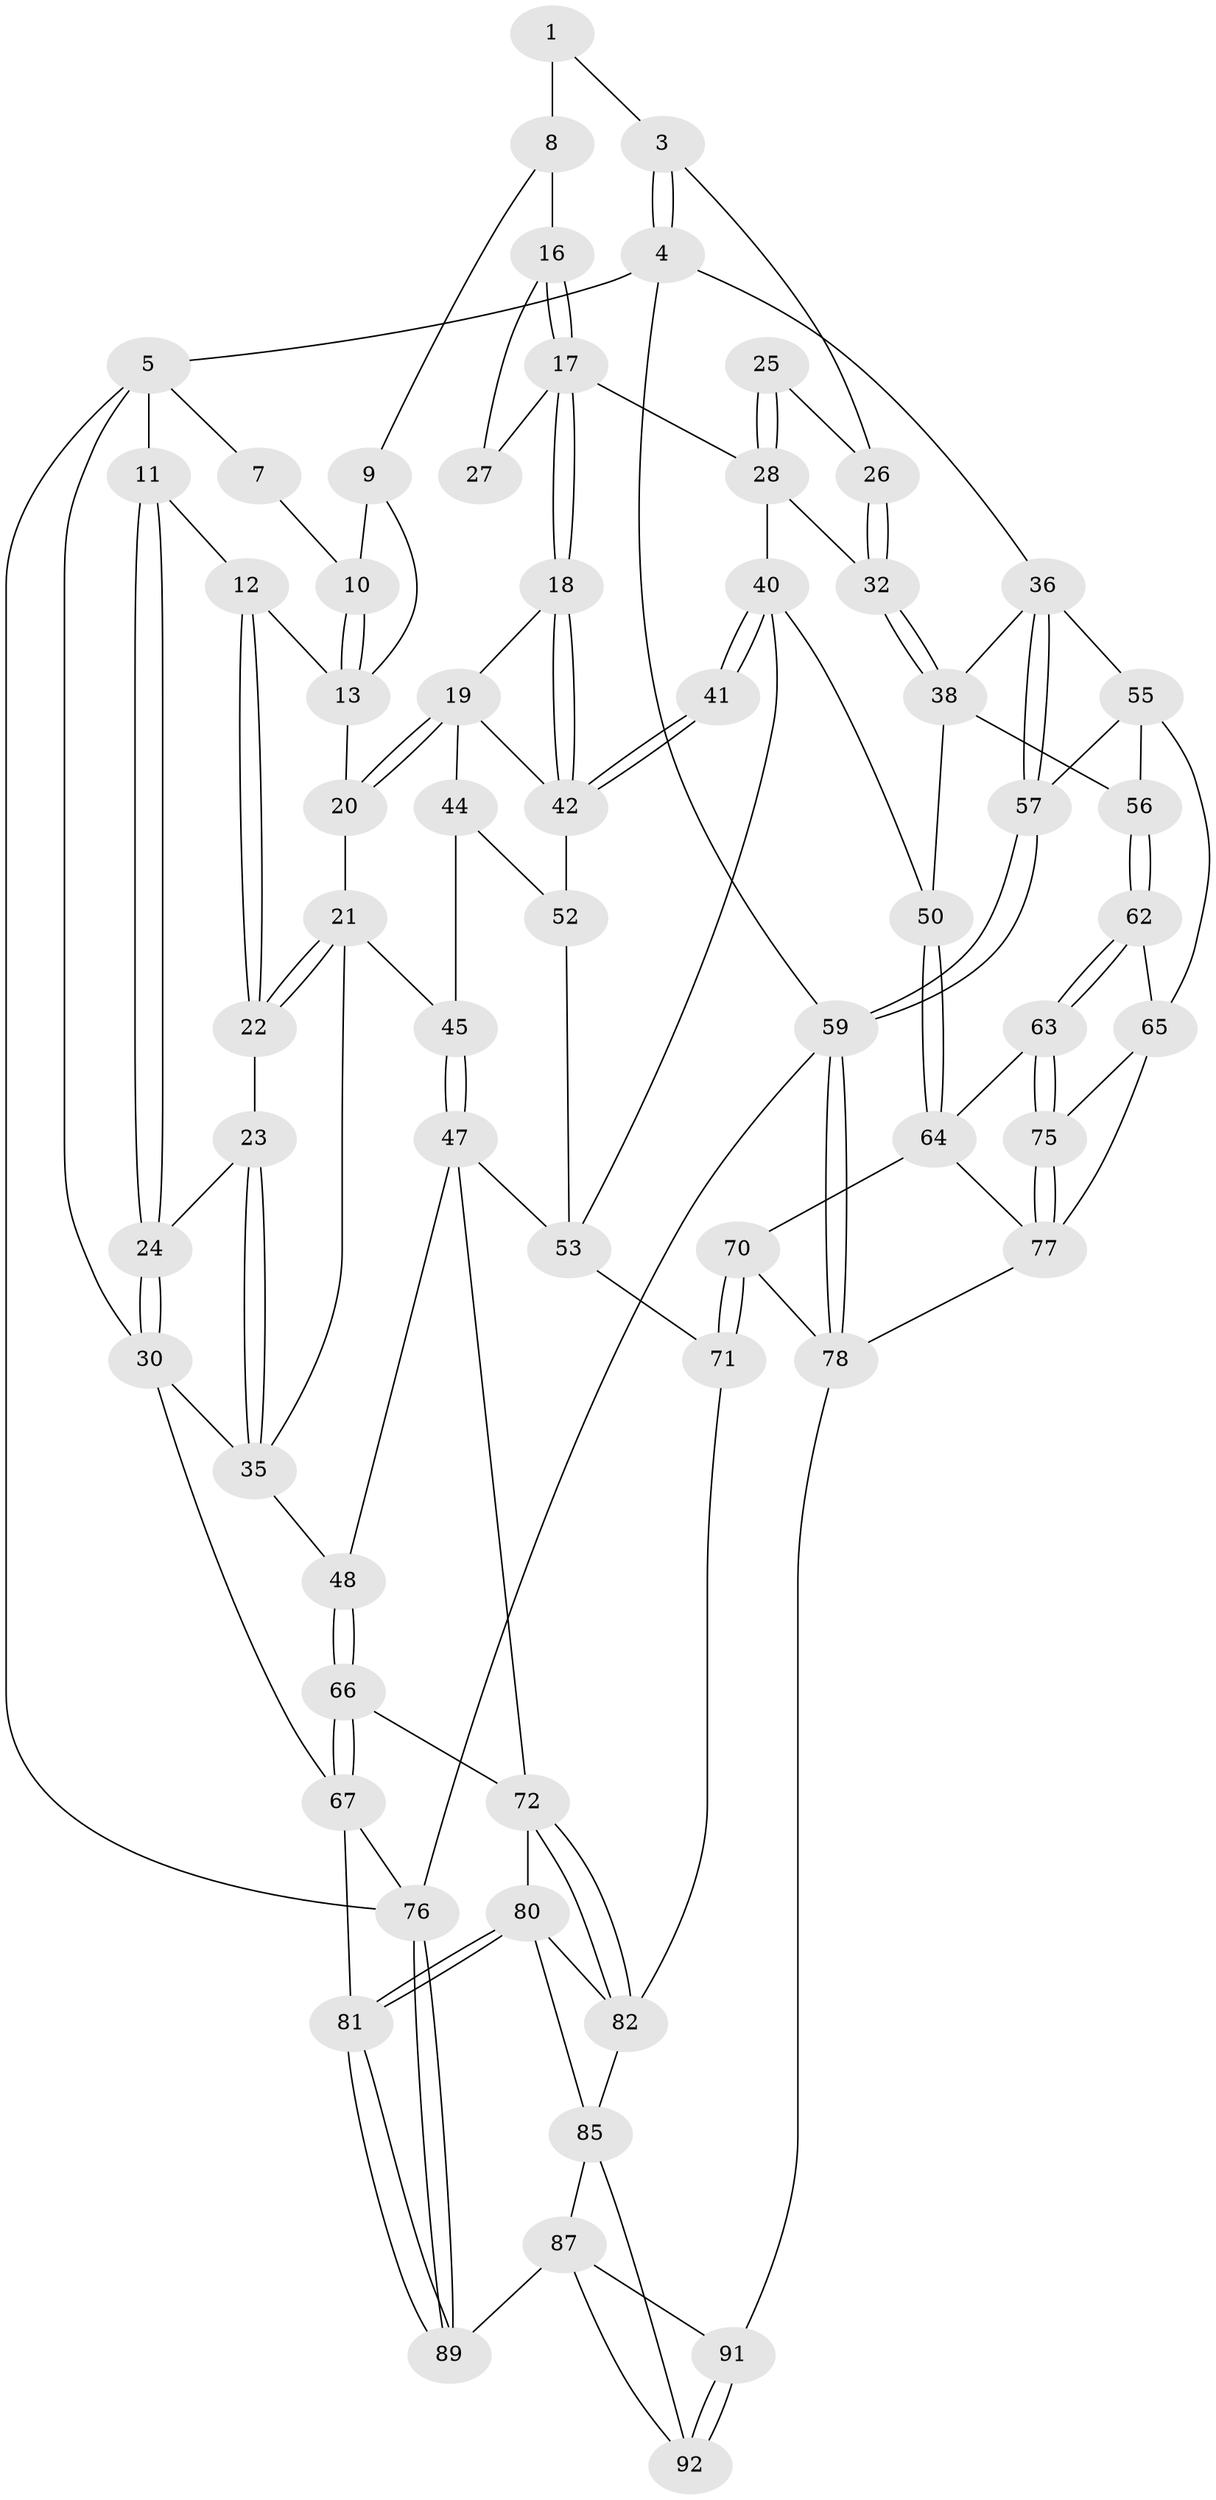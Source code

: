 // Generated by graph-tools (version 1.1) at 2025/52/02/27/25 19:52:39]
// undirected, 64 vertices, 141 edges
graph export_dot {
graph [start="1"]
  node [color=gray90,style=filled];
  1 [pos="+0.48789783077649157+0",super="+2"];
  3 [pos="+1+0"];
  4 [pos="+1+0"];
  5 [pos="+0+0",super="+6"];
  7 [pos="+0.39115851991719286+0"];
  8 [pos="+0.5495784708455408+0.13036902747097076",super="+15"];
  9 [pos="+0.4136672375715769+0.1014074684110805"];
  10 [pos="+0.3876689067424735+0"];
  11 [pos="+0.015461783950181173+0"];
  12 [pos="+0.171113572725839+0.12036826997786723"];
  13 [pos="+0.2865250443374323+0.1474063832452528",super="+14"];
  16 [pos="+0.5657193495215204+0.19462181777173615"];
  17 [pos="+0.537446819146902+0.2785488818348821",super="+29"];
  18 [pos="+0.4927583254540339+0.307255537518717"];
  19 [pos="+0.3861496244264353+0.2845329250478926",super="+43"];
  20 [pos="+0.3818751459073067+0.28231821696906173"];
  21 [pos="+0.286650260749055+0.31934938383156947",super="+34"];
  22 [pos="+0.18256004483697455+0.2708940301250932"];
  23 [pos="+0.12212710730486247+0.3135823500208102"];
  24 [pos="+0.08549711663765579+0.32570747379702836"];
  25 [pos="+0.7699393419740321+0.1446076469490004"];
  26 [pos="+1+0"];
  27 [pos="+0.7479205551111267+0.15264400804059458"];
  28 [pos="+0.7150597914525453+0.35714973764600944",super="+33"];
  30 [pos="+0+0.4734457888225167",super="+31"];
  32 [pos="+0.8060833645454489+0.39931162005877596"];
  35 [pos="+0.2261690715060974+0.4151090861451072",super="+39"];
  36 [pos="+1+0.32653414448235385",super="+37"];
  38 [pos="+0.8304976122920849+0.4334219149072768",super="+49"];
  40 [pos="+0.599896539820758+0.5117723472979369",super="+51"];
  41 [pos="+0.5541900611433775+0.4829717774097661"];
  42 [pos="+0.5006073535112984+0.3784466691733095",super="+46"];
  44 [pos="+0.3262853928685883+0.538274961130034"];
  45 [pos="+0.2906484064830688+0.5376985671131929"];
  47 [pos="+0.2735440697871008+0.5500879070483603",super="+61"];
  48 [pos="+0.15662255839451497+0.6053618194057879"];
  50 [pos="+0.6645824618701314+0.6023317475005433"];
  52 [pos="+0.4976874697822553+0.519039349933115",super="+54"];
  53 [pos="+0.4566641713713262+0.7080209700446598",super="+60"];
  55 [pos="+0.8989219414723802+0.5466224069774807",super="+58"];
  56 [pos="+0.8453013081804985+0.6064686995806067"];
  57 [pos="+1+0.707148977537786"];
  59 [pos="+1+1"];
  62 [pos="+0.8239055256313459+0.6875820895511572"];
  63 [pos="+0.7855806859844504+0.713272696360613"];
  64 [pos="+0.6850806152037906+0.6440036188525035",super="+69"];
  65 [pos="+0.9377716473521708+0.7074603626095499",super="+74"];
  66 [pos="+0.16143458236261526+0.6839255603870885"];
  67 [pos="+0.052020532347228525+0.8192783765541738",super="+68"];
  70 [pos="+0.5703156716373096+0.8844947699800589"];
  71 [pos="+0.4419261319649359+0.806461546744242"];
  72 [pos="+0.25373259472103393+0.7490423915835742",super="+73"];
  75 [pos="+0.7854288150822847+0.7669088037659189"];
  76 [pos="+0+1"];
  77 [pos="+0.783223784368514+0.7741589992371423",super="+79"];
  78 [pos="+1+1",super="+90"];
  80 [pos="+0.1567585221731946+0.8735322797863736",super="+83"];
  81 [pos="+0.10114771977063297+0.8697932449719965"];
  82 [pos="+0.2367156324763458+0.8501915051650419",super="+84"];
  85 [pos="+0.3894510917465731+0.8659919831523599",super="+86"];
  87 [pos="+0.22447880762182026+1",super="+88"];
  89 [pos="+0.08517386146149912+1"];
  91 [pos="+0.37788158306929304+1"];
  92 [pos="+0.3812082951649629+0.9144150798401529"];
  1 -- 8 [weight=2];
  1 -- 3;
  3 -- 4;
  3 -- 4;
  3 -- 26;
  4 -- 5;
  4 -- 36;
  4 -- 59;
  5 -- 76;
  5 -- 30;
  5 -- 11;
  5 -- 7;
  7 -- 10;
  8 -- 9;
  8 -- 16;
  9 -- 10;
  9 -- 13;
  10 -- 13;
  10 -- 13;
  11 -- 12;
  11 -- 24;
  11 -- 24;
  12 -- 13;
  12 -- 22;
  12 -- 22;
  13 -- 20;
  16 -- 17;
  16 -- 17;
  16 -- 27;
  17 -- 18;
  17 -- 18;
  17 -- 27;
  17 -- 28;
  18 -- 19;
  18 -- 42;
  18 -- 42;
  19 -- 20;
  19 -- 20;
  19 -- 44;
  19 -- 42;
  20 -- 21;
  21 -- 22;
  21 -- 22;
  21 -- 45;
  21 -- 35;
  22 -- 23;
  23 -- 24;
  23 -- 35;
  23 -- 35;
  24 -- 30;
  24 -- 30;
  25 -- 26;
  25 -- 28;
  25 -- 28;
  26 -- 32;
  26 -- 32;
  28 -- 32;
  28 -- 40;
  30 -- 67;
  30 -- 35;
  32 -- 38;
  32 -- 38;
  35 -- 48;
  36 -- 57;
  36 -- 57;
  36 -- 38;
  36 -- 55;
  38 -- 56;
  38 -- 50;
  40 -- 41;
  40 -- 41;
  40 -- 50;
  40 -- 53;
  41 -- 42;
  41 -- 42;
  42 -- 52;
  44 -- 45;
  44 -- 52;
  45 -- 47;
  45 -- 47;
  47 -- 48;
  47 -- 72;
  47 -- 53;
  48 -- 66;
  48 -- 66;
  50 -- 64;
  50 -- 64;
  52 -- 53;
  53 -- 71;
  55 -- 56;
  55 -- 65;
  55 -- 57;
  56 -- 62;
  56 -- 62;
  57 -- 59;
  57 -- 59;
  59 -- 78;
  59 -- 78;
  59 -- 76;
  62 -- 63;
  62 -- 63;
  62 -- 65;
  63 -- 64;
  63 -- 75;
  63 -- 75;
  64 -- 77;
  64 -- 70;
  65 -- 75;
  65 -- 77;
  66 -- 67;
  66 -- 67;
  66 -- 72;
  67 -- 81;
  67 -- 76;
  70 -- 71;
  70 -- 71;
  70 -- 78;
  71 -- 82;
  72 -- 82;
  72 -- 82;
  72 -- 80;
  75 -- 77;
  75 -- 77;
  76 -- 89;
  76 -- 89;
  77 -- 78;
  78 -- 91;
  80 -- 81;
  80 -- 81;
  80 -- 82;
  80 -- 85;
  81 -- 89;
  81 -- 89;
  82 -- 85;
  85 -- 92;
  85 -- 87;
  87 -- 92;
  87 -- 89;
  87 -- 91;
  91 -- 92;
  91 -- 92;
}
